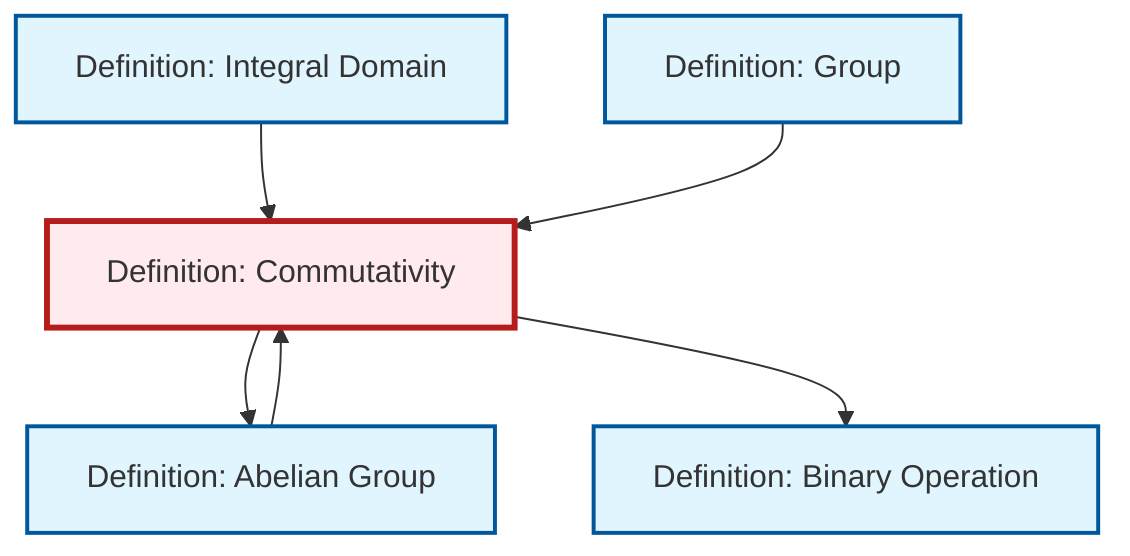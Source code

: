 graph TD
    classDef definition fill:#e1f5fe,stroke:#01579b,stroke-width:2px
    classDef theorem fill:#f3e5f5,stroke:#4a148c,stroke-width:2px
    classDef axiom fill:#fff3e0,stroke:#e65100,stroke-width:2px
    classDef example fill:#e8f5e9,stroke:#1b5e20,stroke-width:2px
    classDef current fill:#ffebee,stroke:#b71c1c,stroke-width:3px
    def-commutativity["Definition: Commutativity"]:::definition
    def-integral-domain["Definition: Integral Domain"]:::definition
    def-binary-operation["Definition: Binary Operation"]:::definition
    def-group["Definition: Group"]:::definition
    def-abelian-group["Definition: Abelian Group"]:::definition
    def-integral-domain --> def-commutativity
    def-commutativity --> def-abelian-group
    def-group --> def-commutativity
    def-commutativity --> def-binary-operation
    def-abelian-group --> def-commutativity
    class def-commutativity current